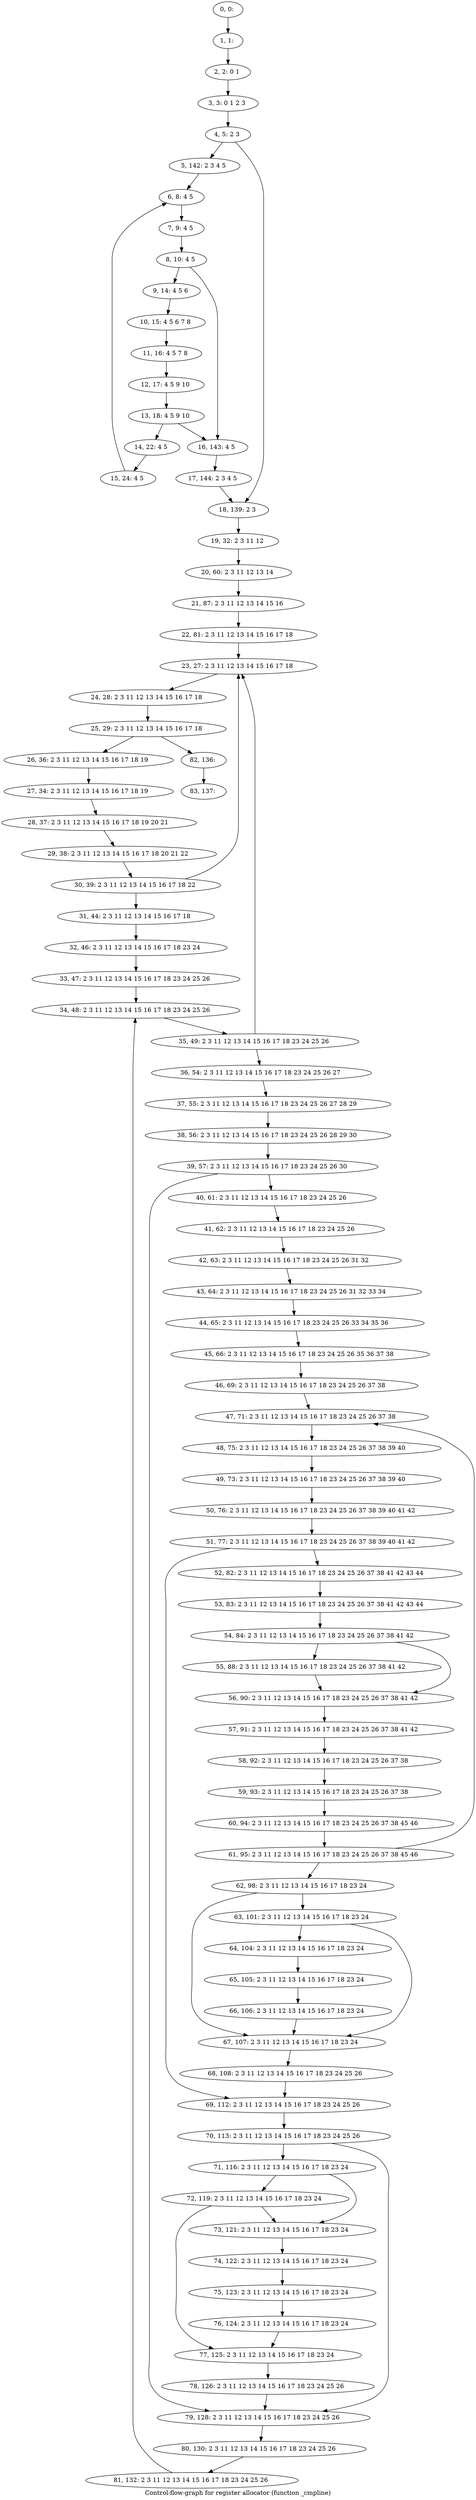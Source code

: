 digraph G {
graph [label="Control-flow-graph for register allocator (function _cmpline)"]
0[label="0, 0: "];
1[label="1, 1: "];
2[label="2, 2: 0 1 "];
3[label="3, 3: 0 1 2 3 "];
4[label="4, 5: 2 3 "];
5[label="5, 142: 2 3 4 5 "];
6[label="6, 8: 4 5 "];
7[label="7, 9: 4 5 "];
8[label="8, 10: 4 5 "];
9[label="9, 14: 4 5 6 "];
10[label="10, 15: 4 5 6 7 8 "];
11[label="11, 16: 4 5 7 8 "];
12[label="12, 17: 4 5 9 10 "];
13[label="13, 18: 4 5 9 10 "];
14[label="14, 22: 4 5 "];
15[label="15, 24: 4 5 "];
16[label="16, 143: 4 5 "];
17[label="17, 144: 2 3 4 5 "];
18[label="18, 139: 2 3 "];
19[label="19, 32: 2 3 11 12 "];
20[label="20, 60: 2 3 11 12 13 14 "];
21[label="21, 87: 2 3 11 12 13 14 15 16 "];
22[label="22, 81: 2 3 11 12 13 14 15 16 17 18 "];
23[label="23, 27: 2 3 11 12 13 14 15 16 17 18 "];
24[label="24, 28: 2 3 11 12 13 14 15 16 17 18 "];
25[label="25, 29: 2 3 11 12 13 14 15 16 17 18 "];
26[label="26, 36: 2 3 11 12 13 14 15 16 17 18 19 "];
27[label="27, 34: 2 3 11 12 13 14 15 16 17 18 19 "];
28[label="28, 37: 2 3 11 12 13 14 15 16 17 18 19 20 21 "];
29[label="29, 38: 2 3 11 12 13 14 15 16 17 18 20 21 22 "];
30[label="30, 39: 2 3 11 12 13 14 15 16 17 18 22 "];
31[label="31, 44: 2 3 11 12 13 14 15 16 17 18 "];
32[label="32, 46: 2 3 11 12 13 14 15 16 17 18 23 24 "];
33[label="33, 47: 2 3 11 12 13 14 15 16 17 18 23 24 25 26 "];
34[label="34, 48: 2 3 11 12 13 14 15 16 17 18 23 24 25 26 "];
35[label="35, 49: 2 3 11 12 13 14 15 16 17 18 23 24 25 26 "];
36[label="36, 54: 2 3 11 12 13 14 15 16 17 18 23 24 25 26 27 "];
37[label="37, 55: 2 3 11 12 13 14 15 16 17 18 23 24 25 26 27 28 29 "];
38[label="38, 56: 2 3 11 12 13 14 15 16 17 18 23 24 25 26 28 29 30 "];
39[label="39, 57: 2 3 11 12 13 14 15 16 17 18 23 24 25 26 30 "];
40[label="40, 61: 2 3 11 12 13 14 15 16 17 18 23 24 25 26 "];
41[label="41, 62: 2 3 11 12 13 14 15 16 17 18 23 24 25 26 "];
42[label="42, 63: 2 3 11 12 13 14 15 16 17 18 23 24 25 26 31 32 "];
43[label="43, 64: 2 3 11 12 13 14 15 16 17 18 23 24 25 26 31 32 33 34 "];
44[label="44, 65: 2 3 11 12 13 14 15 16 17 18 23 24 25 26 33 34 35 36 "];
45[label="45, 66: 2 3 11 12 13 14 15 16 17 18 23 24 25 26 35 36 37 38 "];
46[label="46, 69: 2 3 11 12 13 14 15 16 17 18 23 24 25 26 37 38 "];
47[label="47, 71: 2 3 11 12 13 14 15 16 17 18 23 24 25 26 37 38 "];
48[label="48, 75: 2 3 11 12 13 14 15 16 17 18 23 24 25 26 37 38 39 40 "];
49[label="49, 73: 2 3 11 12 13 14 15 16 17 18 23 24 25 26 37 38 39 40 "];
50[label="50, 76: 2 3 11 12 13 14 15 16 17 18 23 24 25 26 37 38 39 40 41 42 "];
51[label="51, 77: 2 3 11 12 13 14 15 16 17 18 23 24 25 26 37 38 39 40 41 42 "];
52[label="52, 82: 2 3 11 12 13 14 15 16 17 18 23 24 25 26 37 38 41 42 43 44 "];
53[label="53, 83: 2 3 11 12 13 14 15 16 17 18 23 24 25 26 37 38 41 42 43 44 "];
54[label="54, 84: 2 3 11 12 13 14 15 16 17 18 23 24 25 26 37 38 41 42 "];
55[label="55, 88: 2 3 11 12 13 14 15 16 17 18 23 24 25 26 37 38 41 42 "];
56[label="56, 90: 2 3 11 12 13 14 15 16 17 18 23 24 25 26 37 38 41 42 "];
57[label="57, 91: 2 3 11 12 13 14 15 16 17 18 23 24 25 26 37 38 41 42 "];
58[label="58, 92: 2 3 11 12 13 14 15 16 17 18 23 24 25 26 37 38 "];
59[label="59, 93: 2 3 11 12 13 14 15 16 17 18 23 24 25 26 37 38 "];
60[label="60, 94: 2 3 11 12 13 14 15 16 17 18 23 24 25 26 37 38 45 46 "];
61[label="61, 95: 2 3 11 12 13 14 15 16 17 18 23 24 25 26 37 38 45 46 "];
62[label="62, 98: 2 3 11 12 13 14 15 16 17 18 23 24 "];
63[label="63, 101: 2 3 11 12 13 14 15 16 17 18 23 24 "];
64[label="64, 104: 2 3 11 12 13 14 15 16 17 18 23 24 "];
65[label="65, 105: 2 3 11 12 13 14 15 16 17 18 23 24 "];
66[label="66, 106: 2 3 11 12 13 14 15 16 17 18 23 24 "];
67[label="67, 107: 2 3 11 12 13 14 15 16 17 18 23 24 "];
68[label="68, 108: 2 3 11 12 13 14 15 16 17 18 23 24 25 26 "];
69[label="69, 112: 2 3 11 12 13 14 15 16 17 18 23 24 25 26 "];
70[label="70, 113: 2 3 11 12 13 14 15 16 17 18 23 24 25 26 "];
71[label="71, 116: 2 3 11 12 13 14 15 16 17 18 23 24 "];
72[label="72, 119: 2 3 11 12 13 14 15 16 17 18 23 24 "];
73[label="73, 121: 2 3 11 12 13 14 15 16 17 18 23 24 "];
74[label="74, 122: 2 3 11 12 13 14 15 16 17 18 23 24 "];
75[label="75, 123: 2 3 11 12 13 14 15 16 17 18 23 24 "];
76[label="76, 124: 2 3 11 12 13 14 15 16 17 18 23 24 "];
77[label="77, 125: 2 3 11 12 13 14 15 16 17 18 23 24 "];
78[label="78, 126: 2 3 11 12 13 14 15 16 17 18 23 24 25 26 "];
79[label="79, 128: 2 3 11 12 13 14 15 16 17 18 23 24 25 26 "];
80[label="80, 130: 2 3 11 12 13 14 15 16 17 18 23 24 25 26 "];
81[label="81, 132: 2 3 11 12 13 14 15 16 17 18 23 24 25 26 "];
82[label="82, 136: "];
83[label="83, 137: "];
0->1 ;
1->2 ;
2->3 ;
3->4 ;
4->5 ;
4->18 ;
5->6 ;
6->7 ;
7->8 ;
8->9 ;
8->16 ;
9->10 ;
10->11 ;
11->12 ;
12->13 ;
13->14 ;
13->16 ;
14->15 ;
15->6 ;
16->17 ;
17->18 ;
18->19 ;
19->20 ;
20->21 ;
21->22 ;
22->23 ;
23->24 ;
24->25 ;
25->26 ;
25->82 ;
26->27 ;
27->28 ;
28->29 ;
29->30 ;
30->31 ;
30->23 ;
31->32 ;
32->33 ;
33->34 ;
34->35 ;
35->36 ;
35->23 ;
36->37 ;
37->38 ;
38->39 ;
39->40 ;
39->79 ;
40->41 ;
41->42 ;
42->43 ;
43->44 ;
44->45 ;
45->46 ;
46->47 ;
47->48 ;
48->49 ;
49->50 ;
50->51 ;
51->52 ;
51->69 ;
52->53 ;
53->54 ;
54->55 ;
54->56 ;
55->56 ;
56->57 ;
57->58 ;
58->59 ;
59->60 ;
60->61 ;
61->62 ;
61->47 ;
62->63 ;
62->67 ;
63->64 ;
63->67 ;
64->65 ;
65->66 ;
66->67 ;
67->68 ;
68->69 ;
69->70 ;
70->71 ;
70->79 ;
71->72 ;
71->73 ;
72->73 ;
72->77 ;
73->74 ;
74->75 ;
75->76 ;
76->77 ;
77->78 ;
78->79 ;
79->80 ;
80->81 ;
81->34 ;
82->83 ;
}
